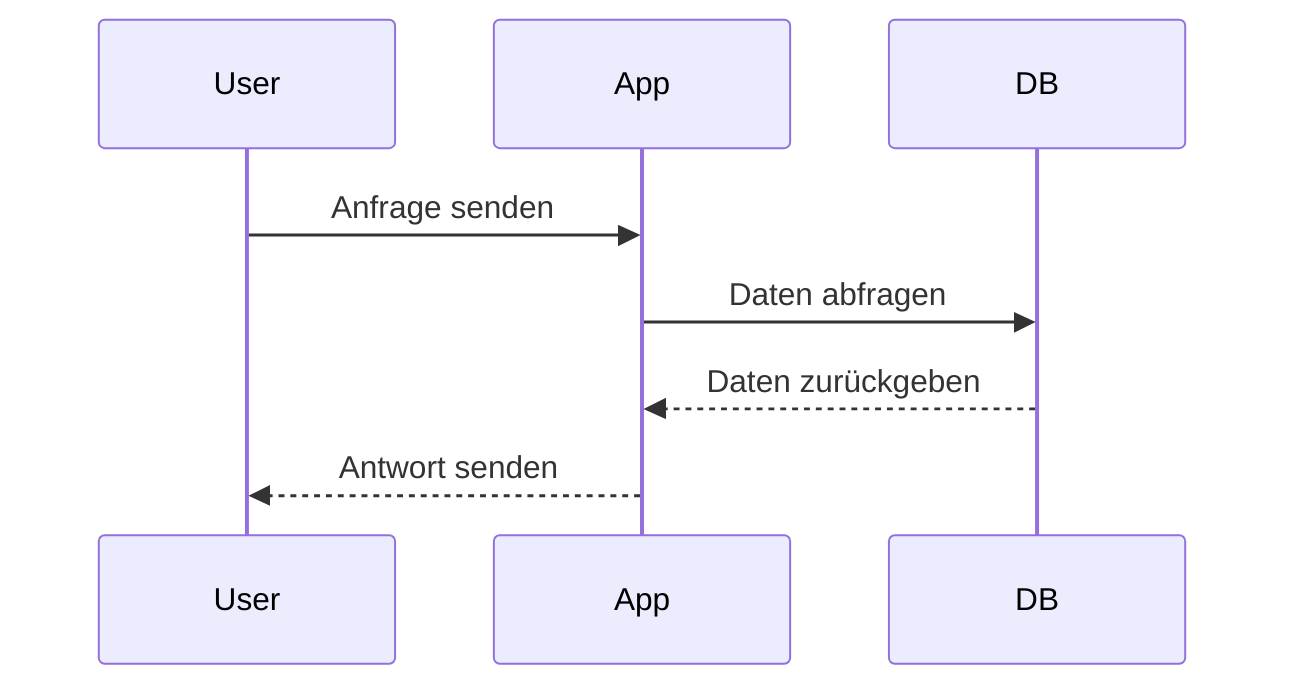 sequenceDiagram
    participant User
    participant App
    participant DB

    User->>App: Anfrage senden
    App->>DB: Daten abfragen
    DB-->>App: Daten zurückgeben
    App-->>User: Antwort senden